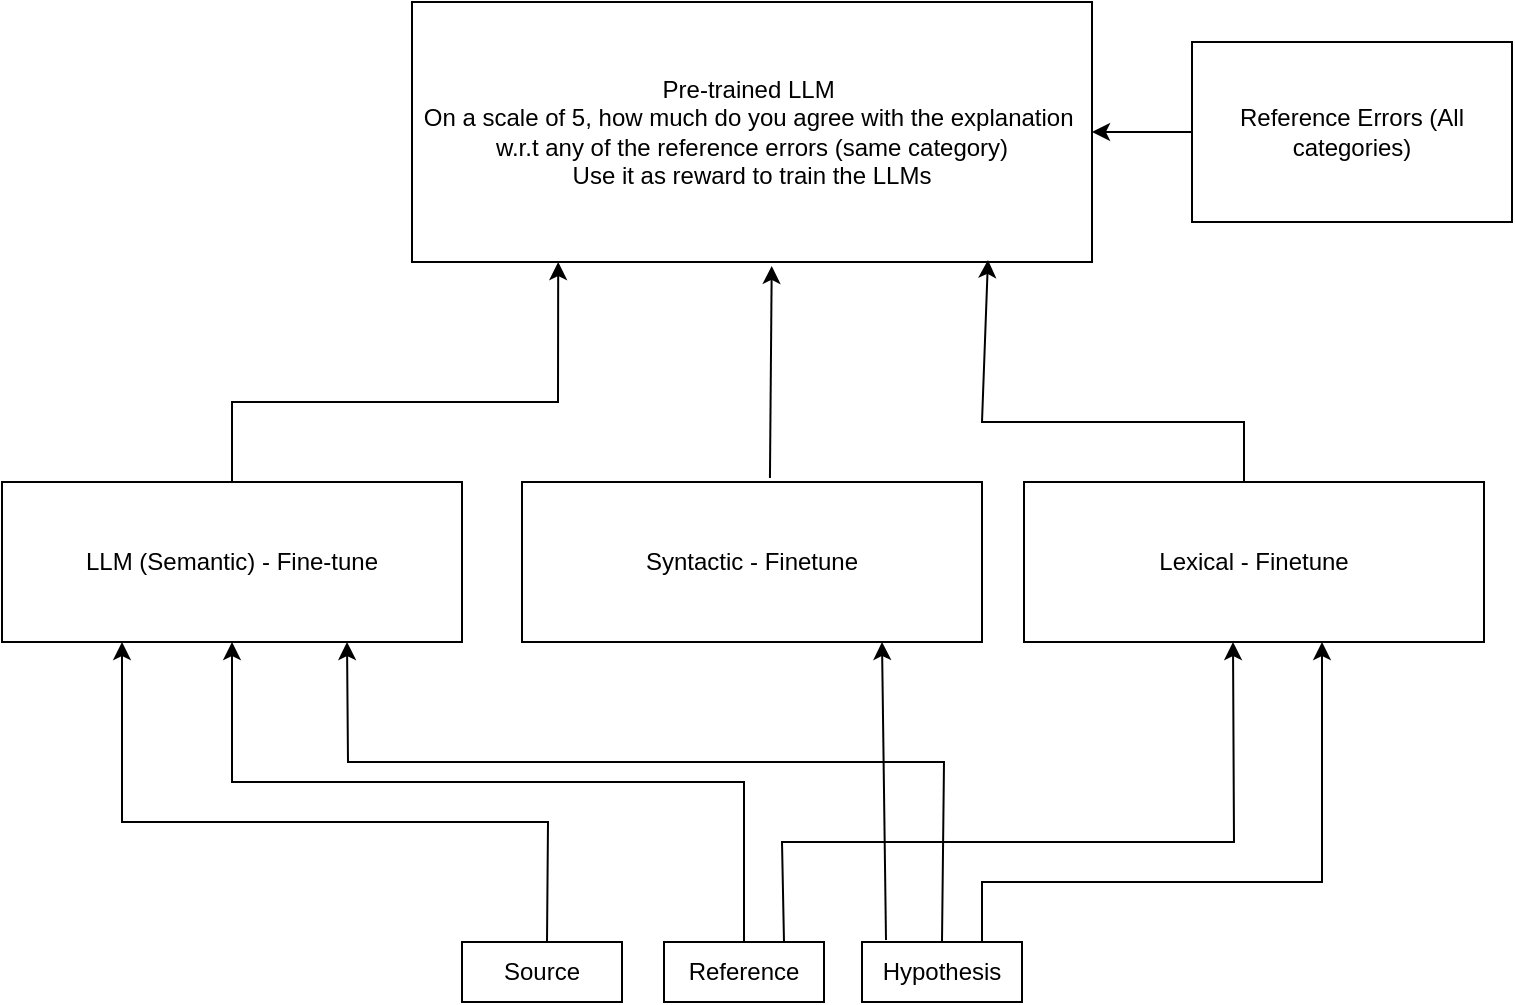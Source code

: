 <mxfile version="24.6.2" type="github">
  <diagram name="Page-1" id="j7pLxt_aFuo62LmIML0I">
    <mxGraphModel dx="1242" dy="711" grid="1" gridSize="10" guides="1" tooltips="1" connect="1" arrows="1" fold="1" page="1" pageScale="1" pageWidth="850" pageHeight="1100" math="0" shadow="0">
      <root>
        <mxCell id="0" />
        <mxCell id="1" parent="0" />
        <mxCell id="3CplHwLoWwES2rncd2Qt-1" value="LLM (Semantic) - Fine-tune" style="rounded=0;whiteSpace=wrap;html=1;" vertex="1" parent="1">
          <mxGeometry x="55" y="310" width="230" height="80" as="geometry" />
        </mxCell>
        <mxCell id="3CplHwLoWwES2rncd2Qt-2" value="Source" style="rounded=0;whiteSpace=wrap;html=1;" vertex="1" parent="1">
          <mxGeometry x="285" y="540" width="80" height="30" as="geometry" />
        </mxCell>
        <mxCell id="3CplHwLoWwES2rncd2Qt-3" value="Reference" style="rounded=0;whiteSpace=wrap;html=1;" vertex="1" parent="1">
          <mxGeometry x="386" y="540" width="80" height="30" as="geometry" />
        </mxCell>
        <mxCell id="3CplHwLoWwES2rncd2Qt-4" value="Hypothesis" style="rounded=0;whiteSpace=wrap;html=1;" vertex="1" parent="1">
          <mxGeometry x="485" y="540" width="80" height="30" as="geometry" />
        </mxCell>
        <mxCell id="3CplHwLoWwES2rncd2Qt-5" value="Syntactic - Finetune" style="rounded=0;whiteSpace=wrap;html=1;" vertex="1" parent="1">
          <mxGeometry x="315" y="310" width="230" height="80" as="geometry" />
        </mxCell>
        <mxCell id="3CplHwLoWwES2rncd2Qt-6" value="Lexical - Finetune" style="rounded=0;whiteSpace=wrap;html=1;" vertex="1" parent="1">
          <mxGeometry x="566" y="310" width="230" height="80" as="geometry" />
        </mxCell>
        <mxCell id="3CplHwLoWwES2rncd2Qt-7" value="" style="endArrow=classic;html=1;rounded=0;exitX=0.5;exitY=0;exitDx=0;exitDy=0;entryX=0.25;entryY=1;entryDx=0;entryDy=0;" edge="1" parent="1">
          <mxGeometry width="50" height="50" relative="1" as="geometry">
            <mxPoint x="327.5" y="540" as="sourcePoint" />
            <mxPoint x="115" y="390" as="targetPoint" />
            <Array as="points">
              <mxPoint x="328" y="480" />
              <mxPoint x="115" y="480" />
            </Array>
          </mxGeometry>
        </mxCell>
        <mxCell id="3CplHwLoWwES2rncd2Qt-8" value="" style="endArrow=classic;html=1;rounded=0;exitX=0.5;exitY=0;exitDx=0;exitDy=0;entryX=0.5;entryY=1;entryDx=0;entryDy=0;" edge="1" parent="1" source="3CplHwLoWwES2rncd2Qt-3" target="3CplHwLoWwES2rncd2Qt-1">
          <mxGeometry width="50" height="50" relative="1" as="geometry">
            <mxPoint x="375" y="420" as="sourcePoint" />
            <mxPoint x="425" y="370" as="targetPoint" />
            <Array as="points">
              <mxPoint x="426" y="460" />
              <mxPoint x="170" y="460" />
            </Array>
          </mxGeometry>
        </mxCell>
        <mxCell id="3CplHwLoWwES2rncd2Qt-9" value="" style="endArrow=classic;html=1;rounded=0;exitX=0.5;exitY=0;exitDx=0;exitDy=0;entryX=0.75;entryY=1;entryDx=0;entryDy=0;" edge="1" parent="1" source="3CplHwLoWwES2rncd2Qt-4" target="3CplHwLoWwES2rncd2Qt-1">
          <mxGeometry width="50" height="50" relative="1" as="geometry">
            <mxPoint x="375" y="420" as="sourcePoint" />
            <mxPoint x="425" y="370" as="targetPoint" />
            <Array as="points">
              <mxPoint x="526" y="450" />
              <mxPoint x="228" y="450" />
            </Array>
          </mxGeometry>
        </mxCell>
        <mxCell id="3CplHwLoWwES2rncd2Qt-12" value="" style="endArrow=classic;html=1;rounded=0;exitX=0.75;exitY=0;exitDx=0;exitDy=0;" edge="1" parent="1" source="3CplHwLoWwES2rncd2Qt-3">
          <mxGeometry width="50" height="50" relative="1" as="geometry">
            <mxPoint x="691.5" y="560" as="sourcePoint" />
            <mxPoint x="670.5" y="390" as="targetPoint" />
            <Array as="points">
              <mxPoint x="445" y="490" />
              <mxPoint x="671" y="490" />
            </Array>
          </mxGeometry>
        </mxCell>
        <mxCell id="3CplHwLoWwES2rncd2Qt-13" value="" style="endArrow=classic;html=1;rounded=0;exitX=0.75;exitY=0;exitDx=0;exitDy=0;" edge="1" parent="1" source="3CplHwLoWwES2rncd2Qt-4">
          <mxGeometry width="50" height="50" relative="1" as="geometry">
            <mxPoint x="836" y="560" as="sourcePoint" />
            <mxPoint x="715" y="390" as="targetPoint" />
            <Array as="points">
              <mxPoint x="545" y="510" />
              <mxPoint x="715" y="510" />
            </Array>
          </mxGeometry>
        </mxCell>
        <mxCell id="3CplHwLoWwES2rncd2Qt-14" value="" style="endArrow=classic;html=1;rounded=0;exitX=0.15;exitY=-0.033;exitDx=0;exitDy=0;exitPerimeter=0;" edge="1" parent="1" source="3CplHwLoWwES2rncd2Qt-4">
          <mxGeometry width="50" height="50" relative="1" as="geometry">
            <mxPoint x="576" y="560" as="sourcePoint" />
            <mxPoint x="495" y="390" as="targetPoint" />
          </mxGeometry>
        </mxCell>
        <mxCell id="3CplHwLoWwES2rncd2Qt-15" value="Pre-trained LLM&amp;nbsp;&lt;div&gt;On a scale of 5, how much do you agree with the explanation&amp;nbsp;&lt;/div&gt;&lt;div&gt;w.r.t any of the reference errors (same category)&lt;/div&gt;&lt;div&gt;Use it as reward to train the LLMs&lt;/div&gt;" style="whiteSpace=wrap;html=1;" vertex="1" parent="1">
          <mxGeometry x="260" y="70" width="340" height="130" as="geometry" />
        </mxCell>
        <mxCell id="3CplHwLoWwES2rncd2Qt-17" value="" style="endArrow=classic;html=1;rounded=0;entryX=0.215;entryY=1;entryDx=0;entryDy=0;entryPerimeter=0;exitX=0.5;exitY=0;exitDx=0;exitDy=0;" edge="1" parent="1" source="3CplHwLoWwES2rncd2Qt-1" target="3CplHwLoWwES2rncd2Qt-15">
          <mxGeometry width="50" height="50" relative="1" as="geometry">
            <mxPoint x="480" y="280" as="sourcePoint" />
            <mxPoint x="530" y="230" as="targetPoint" />
            <Array as="points">
              <mxPoint x="170" y="270" />
              <mxPoint x="333" y="270" />
            </Array>
          </mxGeometry>
        </mxCell>
        <mxCell id="3CplHwLoWwES2rncd2Qt-18" value="" style="endArrow=classic;html=1;rounded=0;exitX=0.539;exitY=-0.025;exitDx=0;exitDy=0;exitPerimeter=0;entryX=0.529;entryY=1.015;entryDx=0;entryDy=0;entryPerimeter=0;" edge="1" parent="1" source="3CplHwLoWwES2rncd2Qt-5" target="3CplHwLoWwES2rncd2Qt-15">
          <mxGeometry width="50" height="50" relative="1" as="geometry">
            <mxPoint x="480" y="280" as="sourcePoint" />
            <mxPoint x="530" y="230" as="targetPoint" />
          </mxGeometry>
        </mxCell>
        <mxCell id="3CplHwLoWwES2rncd2Qt-19" value="" style="endArrow=classic;html=1;rounded=0;exitX=0.5;exitY=0;exitDx=0;exitDy=0;entryX=0.847;entryY=0.992;entryDx=0;entryDy=0;entryPerimeter=0;" edge="1" parent="1" target="3CplHwLoWwES2rncd2Qt-15">
          <mxGeometry width="50" height="50" relative="1" as="geometry">
            <mxPoint x="676" y="310" as="sourcePoint" />
            <mxPoint x="539.92" y="201.95" as="targetPoint" />
            <Array as="points">
              <mxPoint x="676" y="280" />
              <mxPoint x="545" y="280" />
            </Array>
          </mxGeometry>
        </mxCell>
        <mxCell id="3CplHwLoWwES2rncd2Qt-21" value="" style="edgeStyle=orthogonalEdgeStyle;rounded=0;orthogonalLoop=1;jettySize=auto;html=1;" edge="1" parent="1" source="3CplHwLoWwES2rncd2Qt-20" target="3CplHwLoWwES2rncd2Qt-15">
          <mxGeometry relative="1" as="geometry" />
        </mxCell>
        <mxCell id="3CplHwLoWwES2rncd2Qt-20" value="Reference Errors (All categories)" style="rounded=0;whiteSpace=wrap;html=1;" vertex="1" parent="1">
          <mxGeometry x="650" y="90" width="160" height="90" as="geometry" />
        </mxCell>
      </root>
    </mxGraphModel>
  </diagram>
</mxfile>
